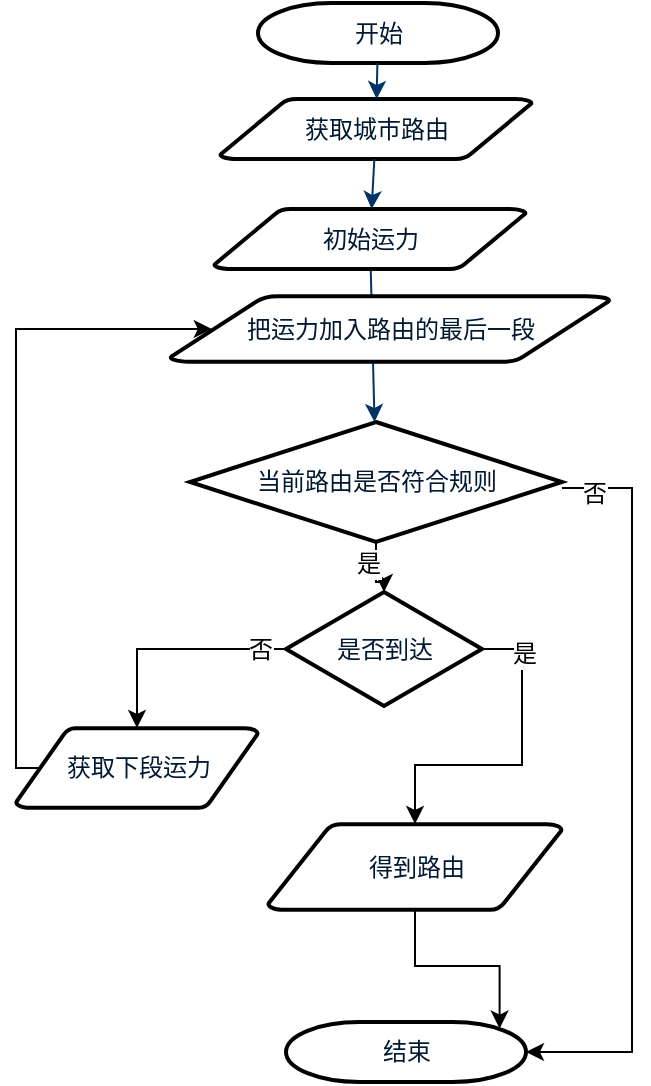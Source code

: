 <mxfile version="10.7.7" type="github"><diagram id="6a731a19-8d31-9384-78a2-239565b7b9f0" name="Page-1"><mxGraphModel dx="1372" dy="661" grid="1" gridSize="12" guides="1" tooltips="1" connect="1" arrows="1" fold="1" page="1" pageScale="1" pageWidth="1654" pageHeight="1169" background="#ffffff" math="0" shadow="0"><root><mxCell id="0"/><mxCell id="1" parent="0"/><mxCell id="2" value="开始" style="shape=mxgraph.flowchart.terminator;fillColor=#FFFFFF;strokeColor=#000000;strokeWidth=2;gradientColor=none;gradientDirection=north;fontColor=#001933;fontStyle=0;html=1;" parent="1" vertex="1"><mxGeometry x="253" y="40.5" width="120" height="30" as="geometry"/></mxCell><mxCell id="3" value="获取城市路由" style="shape=mxgraph.flowchart.data;fillColor=#FFFFFF;strokeColor=#000000;strokeWidth=2;gradientColor=none;gradientDirection=north;fontColor=#001933;fontStyle=0;html=1;" parent="1" vertex="1"><mxGeometry x="234" y="88.5" width="156" height="30" as="geometry"/></mxCell><mxCell id="ErnTRY84CVixrYEVWEV8-41" style="edgeStyle=orthogonalEdgeStyle;rounded=0;orthogonalLoop=1;jettySize=auto;html=1;" parent="1" source="6" target="f2OezAEUeffLQTiJfLLL-61" edge="1"><mxGeometry relative="1" as="geometry"/></mxCell><mxCell id="ErnTRY84CVixrYEVWEV8-50" value="是" style="text;html=1;resizable=0;points=[];align=center;verticalAlign=middle;labelBackgroundColor=#ffffff;" parent="ErnTRY84CVixrYEVWEV8-41" vertex="1" connectable="0"><mxGeometry x="-0.28" y="-4" relative="1" as="geometry"><mxPoint as="offset"/></mxGeometry></mxCell><mxCell id="ErnTRY84CVixrYEVWEV8-51" style="edgeStyle=orthogonalEdgeStyle;rounded=0;orthogonalLoop=1;jettySize=auto;html=1;exitX=1;exitY=0.5;exitDx=0;exitDy=0;exitPerimeter=0;entryX=1;entryY=0.5;entryDx=0;entryDy=0;entryPerimeter=0;" parent="1" target="40" edge="1"><mxGeometry relative="1" as="geometry"><Array as="points"><mxPoint x="440" y="283"/><mxPoint x="440" y="565"/></Array><mxPoint x="405" y="283" as="sourcePoint"/><mxPoint x="360" y="651" as="targetPoint"/></mxGeometry></mxCell><mxCell id="ErnTRY84CVixrYEVWEV8-52" value="否" style="text;html=1;resizable=0;points=[];align=center;verticalAlign=middle;labelBackgroundColor=#ffffff;" parent="ErnTRY84CVixrYEVWEV8-51" vertex="1" connectable="0"><mxGeometry x="-0.917" y="-3" relative="1" as="geometry"><mxPoint as="offset"/></mxGeometry></mxCell><mxCell id="6" value="当前路由是否符合规则" style="shape=mxgraph.flowchart.decision;fillColor=#FFFFFF;strokeColor=#000000;strokeWidth=2;gradientColor=none;gradientDirection=north;fontColor=#001933;fontStyle=0;html=1;" parent="1" vertex="1"><mxGeometry x="219" y="250" width="186" height="60" as="geometry"/></mxCell><mxCell id="7" style="fontColor=#001933;fontStyle=1;strokeColor=#003366;strokeWidth=1;html=1;" parent="1" source="2" target="3" edge="1"><mxGeometry relative="1" as="geometry"/></mxCell><mxCell id="8" style="fontColor=#001933;fontStyle=1;strokeColor=#003366;strokeWidth=1;html=1;" parent="1" source="W6BnwCyockAYfvVT3i-D-40" target="6" edge="1"><mxGeometry relative="1" as="geometry"><mxPoint x="316" y="285" as="targetPoint"/></mxGeometry></mxCell><mxCell id="40" value="结束" style="shape=mxgraph.flowchart.terminator;fillColor=#FFFFFF;strokeColor=#000000;strokeWidth=2;gradientColor=none;gradientDirection=north;fontColor=#001933;fontStyle=0;html=1;" parent="1" vertex="1"><mxGeometry x="267" y="550" width="120" height="30" as="geometry"/></mxCell><mxCell id="f2OezAEUeffLQTiJfLLL-67" style="edgeStyle=orthogonalEdgeStyle;rounded=0;orthogonalLoop=1;jettySize=auto;html=1;entryX=0.5;entryY=0;entryDx=0;entryDy=0;entryPerimeter=0;" parent="1" source="f2OezAEUeffLQTiJfLLL-61" target="f2OezAEUeffLQTiJfLLL-65" edge="1"><mxGeometry relative="1" as="geometry"/></mxCell><mxCell id="f2OezAEUeffLQTiJfLLL-74" value="否" style="text;html=1;resizable=0;points=[];align=center;verticalAlign=middle;labelBackgroundColor=#ffffff;" parent="f2OezAEUeffLQTiJfLLL-67" vertex="1" connectable="0"><mxGeometry x="-0.772" relative="1" as="geometry"><mxPoint as="offset"/></mxGeometry></mxCell><mxCell id="ErnTRY84CVixrYEVWEV8-45" style="edgeStyle=orthogonalEdgeStyle;rounded=0;orthogonalLoop=1;jettySize=auto;html=1;exitX=1;exitY=0.5;exitDx=0;exitDy=0;exitPerimeter=0;entryX=0.5;entryY=0;entryDx=0;entryDy=0;entryPerimeter=0;" parent="1" source="f2OezAEUeffLQTiJfLLL-61" target="f2OezAEUeffLQTiJfLLL-69" edge="1"><mxGeometry relative="1" as="geometry"/></mxCell><mxCell id="ErnTRY84CVixrYEVWEV8-47" value="是" style="text;html=1;resizable=0;points=[];align=center;verticalAlign=middle;labelBackgroundColor=#ffffff;" parent="ErnTRY84CVixrYEVWEV8-45" vertex="1" connectable="0"><mxGeometry x="-0.719" y="1" relative="1" as="geometry"><mxPoint as="offset"/></mxGeometry></mxCell><mxCell id="f2OezAEUeffLQTiJfLLL-61" value="是否到达" style="shape=mxgraph.flowchart.decision;fillColor=#FFFFFF;strokeColor=#000000;strokeWidth=2;gradientColor=none;gradientDirection=north;fontColor=#001933;fontStyle=0;html=1;" parent="1" vertex="1"><mxGeometry x="267" y="335" width="98" height="57" as="geometry"/></mxCell><mxCell id="W6BnwCyockAYfvVT3i-D-46" style="edgeStyle=orthogonalEdgeStyle;rounded=0;orthogonalLoop=1;jettySize=auto;html=1;entryX=0.095;entryY=0.5;entryDx=0;entryDy=0;entryPerimeter=0;exitX=0.095;exitY=0.5;exitDx=0;exitDy=0;exitPerimeter=0;" parent="1" source="f2OezAEUeffLQTiJfLLL-65" target="W6BnwCyockAYfvVT3i-D-43" edge="1"><mxGeometry relative="1" as="geometry"><Array as="points"><mxPoint x="132" y="423"/><mxPoint x="132" y="204"/></Array></mxGeometry></mxCell><mxCell id="f2OezAEUeffLQTiJfLLL-65" value="获取下段运力" style="shape=mxgraph.flowchart.data;fillColor=#FFFFFF;strokeColor=#000000;strokeWidth=2;gradientColor=none;gradientDirection=north;fontColor=#001933;fontStyle=0;html=1;" parent="1" vertex="1"><mxGeometry x="132" y="403" width="121" height="40" as="geometry"/></mxCell><mxCell id="f2OezAEUeffLQTiJfLLL-72" style="edgeStyle=orthogonalEdgeStyle;rounded=0;orthogonalLoop=1;jettySize=auto;html=1;entryX=0.89;entryY=0.11;entryDx=0;entryDy=0;entryPerimeter=0;exitX=0.5;exitY=1;exitDx=0;exitDy=0;exitPerimeter=0;" parent="1" source="f2OezAEUeffLQTiJfLLL-69" target="40" edge="1"><mxGeometry relative="1" as="geometry"><mxPoint x="414" y="573" as="sourcePoint"/><mxPoint x="255" y="813" as="targetPoint"/></mxGeometry></mxCell><mxCell id="f2OezAEUeffLQTiJfLLL-69" value="得到路由" style="shape=mxgraph.flowchart.data;fillColor=#FFFFFF;strokeColor=#000000;strokeWidth=2;gradientColor=none;gradientDirection=north;fontColor=#001933;fontStyle=0;html=1;" parent="1" vertex="1"><mxGeometry x="258" y="451" width="147" height="43" as="geometry"/></mxCell><mxCell id="W6BnwCyockAYfvVT3i-D-40" value="初始运力" style="shape=mxgraph.flowchart.data;fillColor=#FFFFFF;strokeColor=#000000;strokeWidth=2;gradientColor=none;gradientDirection=north;fontColor=#001933;fontStyle=0;html=1;" parent="1" vertex="1"><mxGeometry x="231" y="143.5" width="156" height="30" as="geometry"/></mxCell><mxCell id="W6BnwCyockAYfvVT3i-D-41" style="fontColor=#001933;fontStyle=1;strokeColor=#003366;strokeWidth=1;html=1;" parent="1" source="3" target="W6BnwCyockAYfvVT3i-D-40" edge="1"><mxGeometry relative="1" as="geometry"><mxPoint x="310.263" y="198.5" as="targetPoint"/><mxPoint x="312.368" y="148.5" as="sourcePoint"/></mxGeometry></mxCell><mxCell id="W6BnwCyockAYfvVT3i-D-43" value="把运力加入路由的最后一段" style="shape=mxgraph.flowchart.data;fillColor=#FFFFFF;strokeColor=#000000;strokeWidth=2;gradientColor=none;gradientDirection=north;fontColor=#001933;fontStyle=0;html=1;" parent="1" vertex="1"><mxGeometry x="209" y="187" width="220" height="33" as="geometry"/></mxCell></root></mxGraphModel></diagram></mxfile>
